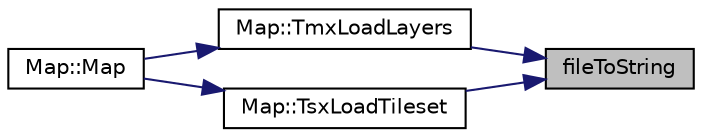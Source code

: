 digraph "fileToString"
{
 // LATEX_PDF_SIZE
  bgcolor="transparent";
  edge [fontname="Helvetica",fontsize="10",labelfontname="Helvetica",labelfontsize="10"];
  node [fontname="Helvetica",fontsize="10",shape=record];
  rankdir="RL";
  Node1 [label="fileToString",height=0.2,width=0.4,color="black", fillcolor="grey75", style="filled", fontcolor="black",tooltip="Retourne un fichier dans une std::string."];
  Node1 -> Node2 [dir="back",color="midnightblue",fontsize="10",style="solid",fontname="Helvetica"];
  Node2 [label="Map::TmxLoadLayers",height=0.2,width=0.4,color="black",URL="$classMap.html#ab57f33273034a118bb9434befbeb4263",tooltip="Charge les données d'un fichier .tmx."];
  Node2 -> Node3 [dir="back",color="midnightblue",fontsize="10",style="solid",fontname="Helvetica"];
  Node3 [label="Map::Map",height=0.2,width=0.4,color="black",URL="$classMap.html#aabdba839fca85548ccc15926cdb5f68a",tooltip="Constructeur prennant en parametre un fichier .tmx et un .tsx."];
  Node1 -> Node4 [dir="back",color="midnightblue",fontsize="10",style="solid",fontname="Helvetica"];
  Node4 [label="Map::TsxLoadTileset",height=0.2,width=0.4,color="black",URL="$classMap.html#a731bab75a964df89b6568831f3824df7",tooltip="Charge les données d'un fichier .tsx."];
  Node4 -> Node3 [dir="back",color="midnightblue",fontsize="10",style="solid",fontname="Helvetica"];
}
